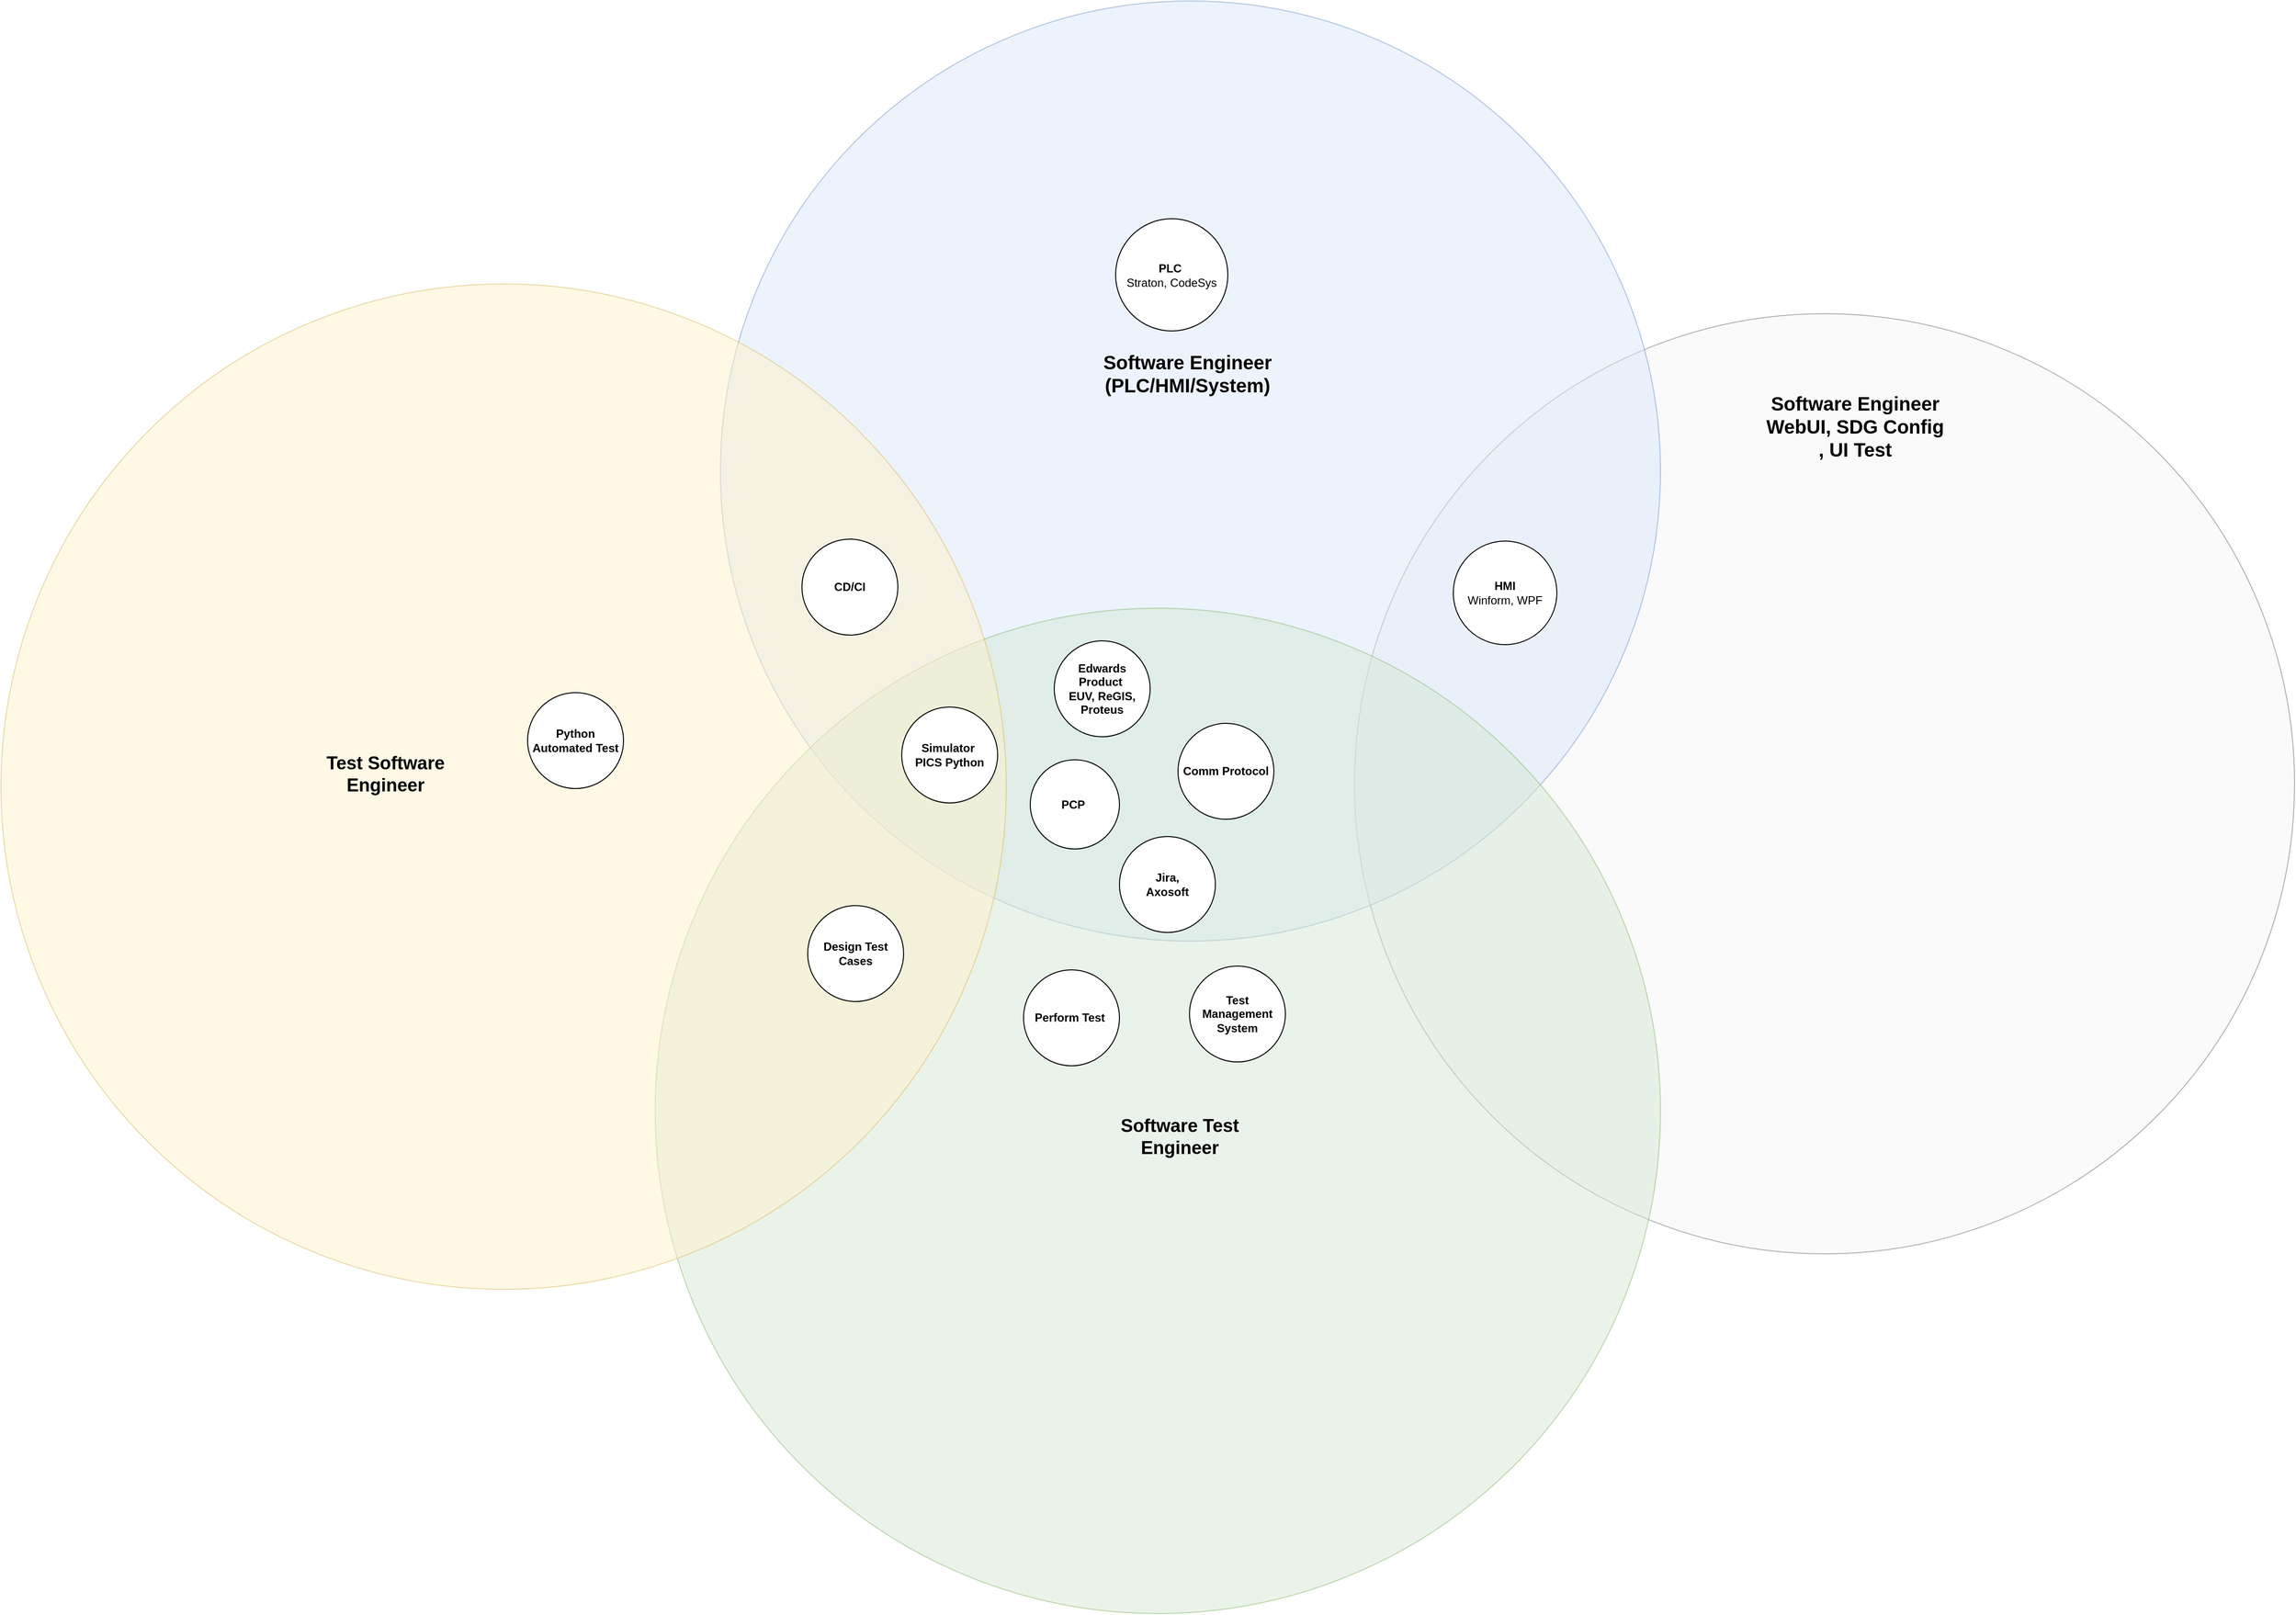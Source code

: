 <mxfile version="21.6.1" type="github" pages="5">
  <diagram id="JAsVEXvXeCyUw9YGszkb" name="페이지-5">
    <mxGraphModel dx="4257" dy="1963" grid="0" gridSize="10" guides="1" tooltips="1" connect="1" arrows="1" fold="1" page="0" pageScale="1" pageWidth="1169" pageHeight="827" math="0" shadow="0">
      <root>
        <mxCell id="0" />
        <mxCell id="1" parent="0" />
        <mxCell id="Y1OyC9jrGxGCxemS3HSf-1" value="" style="ellipse;whiteSpace=wrap;html=1;aspect=fixed;fontSize=15;opacity=50;fillColor=#f5f5f5;fontColor=#333333;strokeColor=#666666;" vertex="1" parent="1">
          <mxGeometry x="771" y="396" width="980" height="980" as="geometry" />
        </mxCell>
        <mxCell id="Y1OyC9jrGxGCxemS3HSf-2" value="" style="ellipse;whiteSpace=wrap;html=1;aspect=fixed;fontSize=15;opacity=50;fillColor=#dae8fc;strokeColor=#6c8ebf;" vertex="1" parent="1">
          <mxGeometry x="110" y="70" width="980" height="980" as="geometry" />
        </mxCell>
        <mxCell id="Y1OyC9jrGxGCxemS3HSf-3" value="Software Engineer&lt;br&gt;(PLC/HMI/System)" style="text;html=1;strokeColor=none;fillColor=none;align=center;verticalAlign=middle;whiteSpace=wrap;rounded=0;fontStyle=1;fontSize=20;" vertex="1" parent="1">
          <mxGeometry x="502" y="443" width="190" height="30" as="geometry" />
        </mxCell>
        <mxCell id="Y1OyC9jrGxGCxemS3HSf-4" value="&lt;b&gt;PLC&amp;nbsp;&lt;br&gt;&lt;/b&gt;Straton, CodeSys" style="ellipse;whiteSpace=wrap;html=1;aspect=fixed;" vertex="1" parent="1">
          <mxGeometry x="522" y="297" width="117" height="117" as="geometry" />
        </mxCell>
        <mxCell id="Y1OyC9jrGxGCxemS3HSf-5" value="&lt;b&gt;HMI&lt;/b&gt;&lt;br&gt;Winform, WPF" style="ellipse;whiteSpace=wrap;html=1;aspect=fixed;" vertex="1" parent="1">
          <mxGeometry x="874" y="633" width="108" height="108" as="geometry" />
        </mxCell>
        <mxCell id="Y1OyC9jrGxGCxemS3HSf-6" value="" style="ellipse;whiteSpace=wrap;html=1;aspect=fixed;fontSize=15;opacity=50;fillColor=#d5e8d4;strokeColor=#82b366;" vertex="1" parent="1">
          <mxGeometry x="42" y="703" width="1048" height="1048" as="geometry" />
        </mxCell>
        <mxCell id="Y1OyC9jrGxGCxemS3HSf-7" value="Software Test Engineer" style="text;html=1;strokeColor=none;fillColor=none;align=center;verticalAlign=middle;whiteSpace=wrap;rounded=0;fontStyle=1;fontSize=19;" vertex="1" parent="1">
          <mxGeometry x="494" y="1239" width="190" height="30" as="geometry" />
        </mxCell>
        <mxCell id="Y1OyC9jrGxGCxemS3HSf-8" value="" style="ellipse;whiteSpace=wrap;html=1;aspect=fixed;fontSize=15;opacity=50;fillColor=#fff2cc;strokeColor=#d6b656;" vertex="1" parent="1">
          <mxGeometry x="-640" y="365" width="1048" height="1048" as="geometry" />
        </mxCell>
        <mxCell id="Y1OyC9jrGxGCxemS3HSf-9" value="Software Engineer&lt;br&gt;WebUI, SDG Config , UI Test" style="text;html=1;strokeColor=none;fillColor=none;align=center;verticalAlign=middle;whiteSpace=wrap;rounded=0;fontStyle=1;fontSize=20;" vertex="1" parent="1">
          <mxGeometry x="1198" y="498" width="190" height="30" as="geometry" />
        </mxCell>
        <mxCell id="Y1OyC9jrGxGCxemS3HSf-10" value="&lt;b&gt;Simulator&amp;nbsp;&lt;br&gt;PICS Python&lt;br&gt;&lt;/b&gt;" style="ellipse;whiteSpace=wrap;html=1;aspect=fixed;" vertex="1" parent="1">
          <mxGeometry x="299" y="806" width="100" height="100" as="geometry" />
        </mxCell>
        <mxCell id="Y1OyC9jrGxGCxemS3HSf-11" value="Test Software Engineer" style="text;html=1;strokeColor=none;fillColor=none;align=center;verticalAlign=middle;whiteSpace=wrap;rounded=0;fontStyle=1;fontSize=19;" vertex="1" parent="1">
          <mxGeometry x="-334" y="861" width="190" height="30" as="geometry" />
        </mxCell>
        <mxCell id="Y1OyC9jrGxGCxemS3HSf-12" value="&lt;b&gt;Design Test Cases&lt;br&gt;&lt;/b&gt;" style="ellipse;whiteSpace=wrap;html=1;aspect=fixed;" vertex="1" parent="1">
          <mxGeometry x="201" y="1013" width="100" height="100" as="geometry" />
        </mxCell>
        <mxCell id="Y1OyC9jrGxGCxemS3HSf-13" value="&lt;b&gt;Edwards Product&amp;nbsp;&lt;br&gt;EUV, ReGIS, Proteus&lt;br&gt;&lt;/b&gt;" style="ellipse;whiteSpace=wrap;html=1;aspect=fixed;" vertex="1" parent="1">
          <mxGeometry x="458" y="737" width="100" height="100" as="geometry" />
        </mxCell>
        <mxCell id="Y1OyC9jrGxGCxemS3HSf-14" value="&lt;b&gt;PCP&amp;nbsp;&lt;br&gt;&lt;/b&gt;" style="ellipse;whiteSpace=wrap;html=1;aspect=fixed;" vertex="1" parent="1">
          <mxGeometry x="433" y="861" width="93" height="93" as="geometry" />
        </mxCell>
        <mxCell id="Y1OyC9jrGxGCxemS3HSf-15" value="&lt;b&gt;Comm Protocol&lt;br&gt;&lt;/b&gt;" style="ellipse;whiteSpace=wrap;html=1;aspect=fixed;" vertex="1" parent="1">
          <mxGeometry x="587" y="823" width="100" height="100" as="geometry" />
        </mxCell>
        <mxCell id="Y1OyC9jrGxGCxemS3HSf-16" value="&lt;b&gt;Python Automated Test&lt;br&gt;&lt;/b&gt;" style="ellipse;whiteSpace=wrap;html=1;aspect=fixed;" vertex="1" parent="1">
          <mxGeometry x="-91" y="791" width="100" height="100" as="geometry" />
        </mxCell>
        <mxCell id="Y1OyC9jrGxGCxemS3HSf-17" value="&lt;b&gt;Jira, &lt;br&gt;Axosoft&lt;br&gt;&lt;/b&gt;" style="ellipse;whiteSpace=wrap;html=1;aspect=fixed;" vertex="1" parent="1">
          <mxGeometry x="526" y="941" width="100" height="100" as="geometry" />
        </mxCell>
        <mxCell id="Y1OyC9jrGxGCxemS3HSf-18" value="&lt;b&gt;Perform Test&amp;nbsp;&lt;br&gt;&lt;/b&gt;" style="ellipse;whiteSpace=wrap;html=1;aspect=fixed;" vertex="1" parent="1">
          <mxGeometry x="426" y="1080" width="100" height="100" as="geometry" />
        </mxCell>
        <mxCell id="Y1OyC9jrGxGCxemS3HSf-19" value="&lt;b&gt;Test Management System&lt;br&gt;&lt;/b&gt;" style="ellipse;whiteSpace=wrap;html=1;aspect=fixed;" vertex="1" parent="1">
          <mxGeometry x="599" y="1076" width="100" height="100" as="geometry" />
        </mxCell>
        <mxCell id="Y1OyC9jrGxGCxemS3HSf-20" value="&lt;b&gt;CD/CI&lt;br&gt;&lt;/b&gt;" style="ellipse;whiteSpace=wrap;html=1;aspect=fixed;" vertex="1" parent="1">
          <mxGeometry x="195" y="631" width="100" height="100" as="geometry" />
        </mxCell>
      </root>
    </mxGraphModel>
  </diagram>
  <diagram name="PLC/HMI" id="mbD082O4aDs1qW4YhOnj">
    <mxGraphModel dx="1037" dy="589" grid="0" gridSize="10" guides="1" tooltips="1" connect="1" arrows="1" fold="1" page="1" pageScale="1" pageWidth="1169" pageHeight="827" background="none" math="0" shadow="0">
      <root>
        <mxCell id="0" />
        <mxCell id="1" parent="0" />
        <mxCell id="-gtcrthmAF69Ne23EJEY-32" style="edgeStyle=orthogonalEdgeStyle;rounded=1;orthogonalLoop=1;jettySize=auto;html=1;" parent="1" source="pczFZz5B9ws-jRuNOwId-1" target="pczFZz5B9ws-jRuNOwId-2" edge="1">
          <mxGeometry relative="1" as="geometry" />
        </mxCell>
        <mxCell id="vUMeZWNOgmTMra4HiWWC-11" style="edgeStyle=orthogonalEdgeStyle;rounded=1;orthogonalLoop=1;jettySize=auto;html=1;" parent="1" source="pczFZz5B9ws-jRuNOwId-1" target="pczFZz5B9ws-jRuNOwId-10" edge="1">
          <mxGeometry relative="1" as="geometry" />
        </mxCell>
        <mxCell id="pczFZz5B9ws-jRuNOwId-1" value="Basic PLC Engineering&lt;br style=&quot;font-size: 9px;&quot;&gt;(ST, Ladder, FB)&amp;nbsp;" style="rounded=1;whiteSpace=wrap;html=1;fillColor=#dae8fc;strokeColor=#6c8ebf;fontSize=9;" parent="1" vertex="1">
          <mxGeometry x="38" y="310" width="107" height="40" as="geometry" />
        </mxCell>
        <mxCell id="-gtcrthmAF69Ne23EJEY-34" style="edgeStyle=orthogonalEdgeStyle;rounded=1;orthogonalLoop=1;jettySize=auto;html=1;entryX=0;entryY=0.5;entryDx=0;entryDy=0;" parent="1" source="pczFZz5B9ws-jRuNOwId-2" target="-gtcrthmAF69Ne23EJEY-33" edge="1">
          <mxGeometry relative="1" as="geometry" />
        </mxCell>
        <mxCell id="6lcA9zGiFFs81MH7TtRm-24" style="edgeStyle=orthogonalEdgeStyle;rounded=1;orthogonalLoop=1;jettySize=auto;html=1;entryX=0;entryY=0.5;entryDx=0;entryDy=0;" parent="1" source="pczFZz5B9ws-jRuNOwId-2" target="6lcA9zGiFFs81MH7TtRm-23" edge="1">
          <mxGeometry relative="1" as="geometry">
            <Array as="points">
              <mxPoint x="320" y="377" />
            </Array>
          </mxGeometry>
        </mxCell>
        <mxCell id="pczFZz5B9ws-jRuNOwId-2" value="Modular PLC Engieeing&amp;nbsp;&lt;br style=&quot;font-size: 8px;&quot;&gt;(OOP, Inferfaces, Modular)" style="rounded=1;whiteSpace=wrap;html=1;fontSize=8;" parent="1" vertex="1">
          <mxGeometry x="265" y="296" width="110" height="54" as="geometry" />
        </mxCell>
        <mxCell id="-gtcrthmAF69Ne23EJEY-47" style="edgeStyle=orthogonalEdgeStyle;rounded=1;orthogonalLoop=1;jettySize=auto;html=1;entryX=0;entryY=0.5;entryDx=0;entryDy=0;" parent="1" source="pczFZz5B9ws-jRuNOwId-8" target="vUMeZWNOgmTMra4HiWWC-19" edge="1">
          <mxGeometry relative="1" as="geometry">
            <mxPoint x="301" y="732" as="targetPoint" />
          </mxGeometry>
        </mxCell>
        <mxCell id="pczFZz5B9ws-jRuNOwId-8" value="Basic CodeSys Visualization" style="rounded=1;whiteSpace=wrap;html=1;fontSize=10;" parent="1" vertex="1">
          <mxGeometry x="74" y="716.5" width="105" height="31" as="geometry" />
        </mxCell>
        <mxCell id="6lcA9zGiFFs81MH7TtRm-2" style="edgeStyle=orthogonalEdgeStyle;rounded=1;orthogonalLoop=1;jettySize=auto;html=1;exitX=1;exitY=0.25;exitDx=0;exitDy=0;" parent="1" source="pczFZz5B9ws-jRuNOwId-10" target="6lcA9zGiFFs81MH7TtRm-1" edge="1">
          <mxGeometry relative="1" as="geometry" />
        </mxCell>
        <mxCell id="6lcA9zGiFFs81MH7TtRm-11" style="edgeStyle=orthogonalEdgeStyle;rounded=1;orthogonalLoop=1;jettySize=auto;html=1;entryX=0;entryY=0.5;entryDx=0;entryDy=0;exitX=1;exitY=0.75;exitDx=0;exitDy=0;" parent="1" source="pczFZz5B9ws-jRuNOwId-10" target="6lcA9zGiFFs81MH7TtRm-10" edge="1">
          <mxGeometry relative="1" as="geometry">
            <Array as="points">
              <mxPoint x="214.38" y="554" />
              <mxPoint x="214.38" y="580" />
            </Array>
          </mxGeometry>
        </mxCell>
        <mxCell id="pczFZz5B9ws-jRuNOwId-10" value="Basic Comm. Protocol&amp;nbsp;&lt;br style=&quot;font-size: 10px;&quot;&gt;(Modbus RTU /TCP)" style="rounded=1;whiteSpace=wrap;html=1;fontSize=10;" parent="1" vertex="1">
          <mxGeometry x="82.63" y="522" width="116.75" height="42" as="geometry" />
        </mxCell>
        <mxCell id="pczFZz5B9ws-jRuNOwId-19" value="PLC/HMI Software Engineer" style="text;html=1;strokeColor=none;fillColor=none;align=left;verticalAlign=middle;whiteSpace=wrap;rounded=1;fontStyle=1;fontSize=20;" parent="1" vertex="1">
          <mxGeometry x="26" y="18" width="375" height="30" as="geometry" />
        </mxCell>
        <mxCell id="-gtcrthmAF69Ne23EJEY-33" value="Advanced PLC Engieeing&amp;nbsp;&lt;br style=&quot;font-size: 8px;&quot;&gt;(Design Patten, Archtecture design)" style="rounded=1;whiteSpace=wrap;html=1;fontSize=8;" parent="1" vertex="1">
          <mxGeometry x="495" y="310" width="110" height="40" as="geometry" />
        </mxCell>
        <mxCell id="-gtcrthmAF69Ne23EJEY-37" value="" style="shape=flexArrow;endArrow=classic;html=1;rounded=1;fillColor=#fff2cc;strokeColor=#d6b656;" parent="1" edge="1">
          <mxGeometry width="50" height="50" relative="1" as="geometry">
            <mxPoint x="85.5" y="114.5" as="sourcePoint" />
            <mxPoint x="392.5" y="114.79" as="targetPoint" />
          </mxGeometry>
        </mxCell>
        <mxCell id="-gtcrthmAF69Ne23EJEY-38" value="Engineer" style="shape=umlActor;verticalLabelPosition=bottom;verticalAlign=top;html=1;outlineConnect=0;rounded=1;" parent="1" vertex="1">
          <mxGeometry x="44" y="85" width="30" height="60" as="geometry" />
        </mxCell>
        <mxCell id="-gtcrthmAF69Ne23EJEY-39" value="" style="shape=flexArrow;endArrow=classic;html=1;rounded=1;fillColor=#dae8fc;strokeColor=#6c8ebf;" parent="1" edge="1">
          <mxGeometry width="50" height="50" relative="1" as="geometry">
            <mxPoint x="425.5" y="114.71" as="sourcePoint" />
            <mxPoint x="665.5" y="114.71" as="targetPoint" />
          </mxGeometry>
        </mxCell>
        <mxCell id="-gtcrthmAF69Ne23EJEY-40" value="Senior" style="shape=umlActor;verticalLabelPosition=bottom;verticalAlign=top;html=1;outlineConnect=0;rounded=1;fillColor=#fff2cc;strokeColor=#d6b656;" parent="1" vertex="1">
          <mxGeometry x="392.5" y="85" width="30" height="60" as="geometry" />
        </mxCell>
        <mxCell id="-gtcrthmAF69Ne23EJEY-41" value="" style="shape=flexArrow;endArrow=classic;html=1;rounded=1;fillColor=#d5e8d4;strokeColor=#82b366;" parent="1" edge="1">
          <mxGeometry width="50" height="50" relative="1" as="geometry">
            <mxPoint x="734" y="105" as="sourcePoint" />
            <mxPoint x="994" y="85" as="targetPoint" />
            <Array as="points">
              <mxPoint x="814" y="85" />
            </Array>
          </mxGeometry>
        </mxCell>
        <mxCell id="-gtcrthmAF69Ne23EJEY-42" value="Technologist" style="shape=umlActor;verticalLabelPosition=bottom;verticalAlign=top;html=1;outlineConnect=0;rounded=1;fillColor=#d5e8d4;strokeColor=#82b366;" parent="1" vertex="1">
          <mxGeometry x="1010" y="48" width="30" height="60" as="geometry" />
        </mxCell>
        <mxCell id="-gtcrthmAF69Ne23EJEY-43" value="Lead" style="shape=umlActor;verticalLabelPosition=bottom;verticalAlign=top;html=1;outlineConnect=0;rounded=1;fillColor=#dae8fc;strokeColor=#6c8ebf;" parent="1" vertex="1">
          <mxGeometry x="694" y="85" width="30" height="60" as="geometry" />
        </mxCell>
        <mxCell id="-gtcrthmAF69Ne23EJEY-44" value="Project/Technical Manager" style="shape=umlActor;verticalLabelPosition=bottom;verticalAlign=top;html=1;outlineConnect=0;rounded=1;fillColor=#d5e8d4;strokeColor=#82b366;" parent="1" vertex="1">
          <mxGeometry x="1004" y="155" width="30" height="60" as="geometry" />
        </mxCell>
        <mxCell id="-gtcrthmAF69Ne23EJEY-46" value="" style="shape=flexArrow;endArrow=classic;html=1;rounded=1;fillColor=#d5e8d4;strokeColor=#82b366;" parent="1" edge="1">
          <mxGeometry width="50" height="50" relative="1" as="geometry">
            <mxPoint x="737" y="145" as="sourcePoint" />
            <mxPoint x="994" y="175" as="targetPoint" />
            <Array as="points">
              <mxPoint x="824" y="175" />
            </Array>
          </mxGeometry>
        </mxCell>
        <mxCell id="-gtcrthmAF69Ne23EJEY-54" style="edgeStyle=orthogonalEdgeStyle;rounded=1;orthogonalLoop=1;jettySize=auto;html=1;entryX=0;entryY=0.5;entryDx=0;entryDy=0;" parent="1" source="-gtcrthmAF69Ne23EJEY-50" target="-gtcrthmAF69Ne23EJEY-53" edge="1">
          <mxGeometry relative="1" as="geometry" />
        </mxCell>
        <mxCell id="-gtcrthmAF69Ne23EJEY-50" value="Basic Test Software&amp;nbsp;&lt;br&gt;(PICS , Python)" style="rounded=1;whiteSpace=wrap;html=1;fontSize=9;" parent="1" vertex="1">
          <mxGeometry x="150.5" y="1073" width="98.5" height="39" as="geometry" />
        </mxCell>
        <mxCell id="-gtcrthmAF69Ne23EJEY-58" style="edgeStyle=orthogonalEdgeStyle;rounded=1;orthogonalLoop=1;jettySize=auto;html=1;entryX=0;entryY=0.5;entryDx=0;entryDy=0;" parent="1" source="-gtcrthmAF69Ne23EJEY-52" target="-gtcrthmAF69Ne23EJEY-57" edge="1">
          <mxGeometry relative="1" as="geometry" />
        </mxCell>
        <mxCell id="-gtcrthmAF69Ne23EJEY-52" value="Basic skill of &lt;br&gt;svn , git" style="rounded=1;whiteSpace=wrap;html=1;fontSize=10;" parent="1" vertex="1">
          <mxGeometry x="33.5" y="1266" width="92" height="31" as="geometry" />
        </mxCell>
        <mxCell id="6lcA9zGiFFs81MH7TtRm-20" style="edgeStyle=orthogonalEdgeStyle;rounded=1;orthogonalLoop=1;jettySize=auto;html=1;" parent="1" source="-gtcrthmAF69Ne23EJEY-53" target="6lcA9zGiFFs81MH7TtRm-19" edge="1">
          <mxGeometry relative="1" as="geometry" />
        </mxCell>
        <mxCell id="-gtcrthmAF69Ne23EJEY-53" value="Intermidiate &lt;br&gt;Test Software&amp;nbsp;" style="rounded=1;whiteSpace=wrap;html=1;fontSize=9;" parent="1" vertex="1">
          <mxGeometry x="406.5" y="1074" width="81" height="37" as="geometry" />
        </mxCell>
        <mxCell id="-gtcrthmAF69Ne23EJEY-67" style="edgeStyle=orthogonalEdgeStyle;rounded=1;orthogonalLoop=1;jettySize=auto;html=1;entryX=0;entryY=0.5;entryDx=0;entryDy=0;" parent="1" source="-gtcrthmAF69Ne23EJEY-56" target="-gtcrthmAF69Ne23EJEY-65" edge="1">
          <mxGeometry relative="1" as="geometry" />
        </mxCell>
        <mxCell id="-gtcrthmAF69Ne23EJEY-68" style="edgeStyle=orthogonalEdgeStyle;rounded=1;orthogonalLoop=1;jettySize=auto;html=1;entryX=0;entryY=0.5;entryDx=0;entryDy=0;" parent="1" source="-gtcrthmAF69Ne23EJEY-56" target="-gtcrthmAF69Ne23EJEY-64" edge="1">
          <mxGeometry relative="1" as="geometry" />
        </mxCell>
        <mxCell id="-gtcrthmAF69Ne23EJEY-56" value="Automation Test" style="rounded=1;whiteSpace=wrap;html=1;fontSize=10;" parent="1" vertex="1">
          <mxGeometry x="274" y="1163" width="89" height="31" as="geometry" />
        </mxCell>
        <mxCell id="-gtcrthmAF69Ne23EJEY-61" style="edgeStyle=orthogonalEdgeStyle;rounded=1;orthogonalLoop=1;jettySize=auto;html=1;" parent="1" source="-gtcrthmAF69Ne23EJEY-57" target="-gtcrthmAF69Ne23EJEY-60" edge="1">
          <mxGeometry relative="1" as="geometry" />
        </mxCell>
        <mxCell id="-gtcrthmAF69Ne23EJEY-57" value="Advance Skill of svn, git" style="rounded=1;whiteSpace=wrap;html=1;fontSize=10;" parent="1" vertex="1">
          <mxGeometry x="384.5" y="1266" width="92" height="31" as="geometry" />
        </mxCell>
        <mxCell id="-gtcrthmAF69Ne23EJEY-60" value="Adv Skill of DevOps (CD/CI)&amp;nbsp;" style="rounded=1;whiteSpace=wrap;html=1;fontSize=10;" parent="1" vertex="1">
          <mxGeometry x="569" y="1256.5" width="92" height="50" as="geometry" />
        </mxCell>
        <mxCell id="-gtcrthmAF69Ne23EJEY-70" style="edgeStyle=orthogonalEdgeStyle;rounded=1;orthogonalLoop=1;jettySize=auto;html=1;" parent="1" source="-gtcrthmAF69Ne23EJEY-64" edge="1">
          <mxGeometry relative="1" as="geometry">
            <mxPoint x="637" y="1255" as="targetPoint" />
          </mxGeometry>
        </mxCell>
        <mxCell id="-gtcrthmAF69Ne23EJEY-64" value="CodeSys Test Script" style="rounded=1;whiteSpace=wrap;html=1;fontSize=10;" parent="1" vertex="1">
          <mxGeometry x="406" y="1132" width="89" height="31" as="geometry" />
        </mxCell>
        <mxCell id="-gtcrthmAF69Ne23EJEY-69" style="edgeStyle=orthogonalEdgeStyle;rounded=1;orthogonalLoop=1;jettySize=auto;html=1;" parent="1" source="-gtcrthmAF69Ne23EJEY-65" target="-gtcrthmAF69Ne23EJEY-60" edge="1">
          <mxGeometry relative="1" as="geometry">
            <Array as="points">
              <mxPoint x="585" y="1215" />
            </Array>
          </mxGeometry>
        </mxCell>
        <mxCell id="-gtcrthmAF69Ne23EJEY-65" value="Python Test Script" style="rounded=1;whiteSpace=wrap;html=1;fontSize=10;" parent="1" vertex="1">
          <mxGeometry x="402.75" y="1199" width="89" height="31" as="geometry" />
        </mxCell>
        <mxCell id="6lcA9zGiFFs81MH7TtRm-14" style="edgeStyle=orthogonalEdgeStyle;rounded=1;orthogonalLoop=1;jettySize=auto;html=1;entryX=0;entryY=0.25;entryDx=0;entryDy=0;" parent="1" source="6lcA9zGiFFs81MH7TtRm-1" target="6lcA9zGiFFs81MH7TtRm-12" edge="1">
          <mxGeometry relative="1" as="geometry" />
        </mxCell>
        <mxCell id="6lcA9zGiFFs81MH7TtRm-1" value="Basic Comm. Protocol&amp;nbsp;&lt;br style=&quot;font-size: 10px;&quot;&gt;(OPC UA, Gem/Sec, MQTT)" style="rounded=1;whiteSpace=wrap;html=1;fontSize=10;" parent="1" vertex="1">
          <mxGeometry x="308.38" y="480" width="117" height="42" as="geometry" />
        </mxCell>
        <mxCell id="6lcA9zGiFFs81MH7TtRm-5" style="edgeStyle=orthogonalEdgeStyle;rounded=1;orthogonalLoop=1;jettySize=auto;html=1;entryX=0;entryY=0.5;entryDx=0;entryDy=0;" parent="1" source="6lcA9zGiFFs81MH7TtRm-3" target="6lcA9zGiFFs81MH7TtRm-4" edge="1">
          <mxGeometry relative="1" as="geometry" />
        </mxCell>
        <mxCell id="6lcA9zGiFFs81MH7TtRm-3" value="Project Management Tool (User)" style="rounded=1;whiteSpace=wrap;html=1;fontSize=10;" parent="1" vertex="1">
          <mxGeometry x="33.5" y="1416" width="117" height="42" as="geometry" />
        </mxCell>
        <mxCell id="6lcA9zGiFFs81MH7TtRm-7" style="edgeStyle=orthogonalEdgeStyle;rounded=1;orthogonalLoop=1;jettySize=auto;html=1;" parent="1" source="6lcA9zGiFFs81MH7TtRm-4" target="6lcA9zGiFFs81MH7TtRm-6" edge="1">
          <mxGeometry relative="1" as="geometry" />
        </mxCell>
        <mxCell id="6lcA9zGiFFs81MH7TtRm-4" value="Basic Project Management Skill" style="rounded=1;whiteSpace=wrap;html=1;fontSize=10;" parent="1" vertex="1">
          <mxGeometry x="470.75" y="1416" width="117" height="42" as="geometry" />
        </mxCell>
        <mxCell id="6lcA9zGiFFs81MH7TtRm-6" value="Adv Project Management Skill" style="rounded=1;whiteSpace=wrap;html=1;fontSize=10;" parent="1" vertex="1">
          <mxGeometry x="776.75" y="1416" width="117" height="42" as="geometry" />
        </mxCell>
        <mxCell id="6lcA9zGiFFs81MH7TtRm-13" style="edgeStyle=orthogonalEdgeStyle;rounded=1;orthogonalLoop=1;jettySize=auto;html=1;entryX=0;entryY=0.75;entryDx=0;entryDy=0;" parent="1" source="6lcA9zGiFFs81MH7TtRm-10" target="6lcA9zGiFFs81MH7TtRm-12" edge="1">
          <mxGeometry relative="1" as="geometry" />
        </mxCell>
        <mxCell id="6lcA9zGiFFs81MH7TtRm-10" value="Industrial Comm. Protocol&amp;nbsp;&lt;br style=&quot;font-size: 10px;&quot;&gt;(EthnerCAT, Fieldbus)" style="rounded=1;whiteSpace=wrap;html=1;fontSize=10;" parent="1" vertex="1">
          <mxGeometry x="253.38" y="556" width="117" height="48" as="geometry" />
        </mxCell>
        <mxCell id="6lcA9zGiFFs81MH7TtRm-12" value="Web Protocol API&lt;br&gt;(Rest API, Markup)" style="rounded=1;whiteSpace=wrap;html=1;fontSize=10;" parent="1" vertex="1">
          <mxGeometry x="512.38" y="514" width="117" height="42" as="geometry" />
        </mxCell>
        <mxCell id="6lcA9zGiFFs81MH7TtRm-19" value="Advacned Test Script(cli,shell,etc)" style="rounded=1;whiteSpace=wrap;html=1;fontSize=9;" parent="1" vertex="1">
          <mxGeometry x="638.5" y="1074" width="81" height="37" as="geometry" />
        </mxCell>
        <mxCell id="6lcA9zGiFFs81MH7TtRm-23" value="Unit Test&lt;br&gt;/ Regression Test" style="rounded=1;whiteSpace=wrap;html=1;fontSize=8;" parent="1" vertex="1">
          <mxGeometry x="385" y="357" width="78" height="40" as="geometry" />
        </mxCell>
        <mxCell id="6lcA9zGiFFs81MH7TtRm-30" style="edgeStyle=orthogonalEdgeStyle;rounded=1;orthogonalLoop=1;jettySize=auto;html=1;" parent="1" source="6lcA9zGiFFs81MH7TtRm-27" target="6lcA9zGiFFs81MH7TtRm-29" edge="1">
          <mxGeometry relative="1" as="geometry" />
        </mxCell>
        <mxCell id="6lcA9zGiFFs81MH7TtRm-27" value="UML/SysML Modeling" style="rounded=1;whiteSpace=wrap;html=1;fontSize=8;" parent="1" vertex="1">
          <mxGeometry x="385" y="419" width="78" height="40" as="geometry" />
        </mxCell>
        <mxCell id="6lcA9zGiFFs81MH7TtRm-28" style="edgeStyle=orthogonalEdgeStyle;rounded=1;orthogonalLoop=1;jettySize=auto;html=1;entryX=0;entryY=0.5;entryDx=0;entryDy=0;exitX=0.5;exitY=1;exitDx=0;exitDy=0;" parent="1" source="pczFZz5B9ws-jRuNOwId-2" target="6lcA9zGiFFs81MH7TtRm-27" edge="1">
          <mxGeometry relative="1" as="geometry">
            <mxPoint x="284" y="416" as="sourcePoint" />
            <mxPoint x="356" y="443" as="targetPoint" />
            <Array as="points">
              <mxPoint x="320" y="439" />
            </Array>
          </mxGeometry>
        </mxCell>
        <mxCell id="6lcA9zGiFFs81MH7TtRm-29" value="MBSE" style="rounded=1;whiteSpace=wrap;html=1;fontSize=8;" parent="1" vertex="1">
          <mxGeometry x="541" y="419" width="78" height="40" as="geometry" />
        </mxCell>
        <mxCell id="vUMeZWNOgmTMra4HiWWC-1" value="" style="endArrow=none;dashed=1;html=1;rounded=1;" parent="1" edge="1">
          <mxGeometry width="50" height="50" relative="1" as="geometry">
            <mxPoint x="20" y="240" as="sourcePoint" />
            <mxPoint x="1130" y="240" as="targetPoint" />
          </mxGeometry>
        </mxCell>
        <mxCell id="vUMeZWNOgmTMra4HiWWC-2" value="" style="endArrow=none;dashed=1;html=1;rounded=1;" parent="1" edge="1">
          <mxGeometry width="50" height="50" relative="1" as="geometry">
            <mxPoint x="10" y="636" as="sourcePoint" />
            <mxPoint x="1120" y="636" as="targetPoint" />
          </mxGeometry>
        </mxCell>
        <mxCell id="vUMeZWNOgmTMra4HiWWC-3" value="" style="endArrow=none;dashed=1;html=1;rounded=1;" parent="1" edge="1">
          <mxGeometry width="50" height="50" relative="1" as="geometry">
            <mxPoint x="11" y="1356" as="sourcePoint" />
            <mxPoint x="1121" y="1356" as="targetPoint" />
          </mxGeometry>
        </mxCell>
        <mxCell id="vUMeZWNOgmTMra4HiWWC-4" value="PLC Engneering" style="text;html=1;strokeColor=none;fillColor=none;align=center;verticalAlign=middle;whiteSpace=wrap;rounded=1;" parent="1" vertex="1">
          <mxGeometry x="510" y="240" width="150" height="30" as="geometry" />
        </mxCell>
        <mxCell id="vUMeZWNOgmTMra4HiWWC-5" value="HMI Engineering" style="text;html=1;strokeColor=none;fillColor=none;align=center;verticalAlign=middle;whiteSpace=wrap;rounded=1;" parent="1" vertex="1">
          <mxGeometry x="463" y="640" width="150" height="30" as="geometry" />
        </mxCell>
        <mxCell id="vUMeZWNOgmTMra4HiWWC-7" value="" style="endArrow=none;dashed=1;html=1;rounded=1;" parent="1" edge="1">
          <mxGeometry width="50" height="50" relative="1" as="geometry">
            <mxPoint x="11" y="1023" as="sourcePoint" />
            <mxPoint x="1121" y="1023" as="targetPoint" />
          </mxGeometry>
        </mxCell>
        <mxCell id="vUMeZWNOgmTMra4HiWWC-8" value="Test / DevOps Engineering" style="text;html=1;strokeColor=none;fillColor=none;align=center;verticalAlign=middle;whiteSpace=wrap;rounded=1;" parent="1" vertex="1">
          <mxGeometry x="464" y="1023" width="150" height="30" as="geometry" />
        </mxCell>
        <mxCell id="vUMeZWNOgmTMra4HiWWC-9" value="Project Management Engineering" style="text;html=1;strokeColor=none;fillColor=none;align=center;verticalAlign=middle;whiteSpace=wrap;rounded=1;" parent="1" vertex="1">
          <mxGeometry x="464" y="1363" width="207" height="30" as="geometry" />
        </mxCell>
        <mxCell id="vUMeZWNOgmTMra4HiWWC-12" style="edgeStyle=orthogonalEdgeStyle;rounded=1;orthogonalLoop=1;jettySize=auto;html=1;entryX=0;entryY=0.5;entryDx=0;entryDy=0;" parent="1" source="vUMeZWNOgmTMra4HiWWC-14" target="vUMeZWNOgmTMra4HiWWC-15" edge="1">
          <mxGeometry relative="1" as="geometry" />
        </mxCell>
        <mxCell id="vUMeZWNOgmTMra4HiWWC-13" style="edgeStyle=orthogonalEdgeStyle;rounded=1;orthogonalLoop=1;jettySize=auto;html=1;entryX=0.5;entryY=1;entryDx=0;entryDy=0;" parent="1" source="vUMeZWNOgmTMra4HiWWC-14" target="vUMeZWNOgmTMra4HiWWC-16" edge="1">
          <mxGeometry relative="1" as="geometry">
            <mxPoint x="295" y="839" as="targetPoint" />
          </mxGeometry>
        </mxCell>
        <mxCell id="vUMeZWNOgmTMra4HiWWC-14" value="Basic Windows Application&lt;br style=&quot;font-size: 9px;&quot;&gt;(.Net, WPF)" style="rounded=1;whiteSpace=wrap;html=1;fontSize=9;" parent="1" vertex="1">
          <mxGeometry x="244" y="855" width="110" height="40" as="geometry" />
        </mxCell>
        <mxCell id="vUMeZWNOgmTMra4HiWWC-15" value="Advanced Windows Application&lt;br style=&quot;font-size: 9px;&quot;&gt;(Service, MVVM, RestAPI)" style="rounded=1;whiteSpace=wrap;html=1;fontSize=9;" parent="1" vertex="1">
          <mxGeometry x="474" y="855" width="120" height="40" as="geometry" />
        </mxCell>
        <mxCell id="vUMeZWNOgmTMra4HiWWC-16" value="Basic DB&amp;nbsp;&lt;br&gt;SQL Lite" style="rounded=1;whiteSpace=wrap;html=1;fontSize=9;" parent="1" vertex="1">
          <mxGeometry x="264" y="793" width="70" height="40" as="geometry" />
        </mxCell>
        <mxCell id="vUMeZWNOgmTMra4HiWWC-17" style="edgeStyle=orthogonalEdgeStyle;rounded=1;orthogonalLoop=1;jettySize=auto;html=1;exitX=0.5;exitY=1;exitDx=0;exitDy=0;" parent="1" edge="1">
          <mxGeometry relative="1" as="geometry">
            <mxPoint x="481" y="813" as="sourcePoint" />
            <mxPoint x="481" y="813" as="targetPoint" />
          </mxGeometry>
        </mxCell>
        <mxCell id="vUMeZWNOgmTMra4HiWWC-19" value="Advanced Codesys Visualization" style="rounded=1;whiteSpace=wrap;html=1;fontSize=10;" parent="1" vertex="1">
          <mxGeometry x="326" y="716.5" width="105" height="31" as="geometry" />
        </mxCell>
      </root>
    </mxGraphModel>
  </diagram>
  <diagram id="KkkIr4eMumC8R5RvZW6O" name="SDG/UI">
    <mxGraphModel dx="1418" dy="851" grid="0" gridSize="10" guides="1" tooltips="1" connect="1" arrows="1" fold="1" page="1" pageScale="1" pageWidth="1169" pageHeight="827" math="0" shadow="0">
      <root>
        <mxCell id="0" />
        <mxCell id="1" parent="0" />
        <mxCell id="PoNch4vqBka4hzhyBWoA-1" value="Owen should be capable with ..." style="shape=umlActor;verticalLabelPosition=bottom;verticalAlign=top;html=1;outlineConnect=0;strokeColor=#d6b656;fillColor=#fff2cc;fontStyle=1" parent="1" vertex="1">
          <mxGeometry x="1779" y="201" width="30" height="60" as="geometry" />
        </mxCell>
        <mxCell id="PoNch4vqBka4hzhyBWoA-2" value="&lt;p style=&quot;margin-top: 0pt; margin-bottom: 0pt; margin-left: 0in; direction: ltr; unicode-bidi: embed; word-break: keep-all;&quot;&gt;Design Modbus Feed Engine &lt;span style=&quot;font-size: 10.5pt; font-family: Calibri; color: black;&quot;&gt;Mapfile&lt;/span&gt;&lt;span style=&quot;font-size:10.5pt;font-family:Calibri;mso-ascii-font-family:Calibri;&lt;br/&gt;mso-fareast-font-family:나눔바른고딕;mso-bidi-font-family:Calibri;color:black;&lt;br/&gt;mso-color-index:13;mso-font-kerning:12.0pt;language:en-US;font-weight:bold;&lt;br/&gt;mso-style-textfill-type:solid;mso-style-textfill-fill-themecolor:dark1;&lt;br/&gt;mso-style-textfill-fill-color:black;mso-style-textfill-fill-alpha:100.0%&quot;&gt; &lt;/span&gt;&lt;/p&gt;" style="rounded=1;whiteSpace=wrap;html=1;fillColor=#fff2cc;strokeColor=#d6b656;" parent="1" vertex="1">
          <mxGeometry x="1536.5" y="348" width="120" height="60" as="geometry" />
        </mxCell>
        <mxCell id="PoNch4vqBka4hzhyBWoA-3" value="&lt;p style=&quot;margin-top: 0pt; margin-bottom: 0pt; margin-left: 0in; direction: ltr; unicode-bidi: embed; word-break: keep-all;&quot;&gt;&amp;gt; 90%&lt;/p&gt;" style="rounded=1;whiteSpace=wrap;html=1;fillColor=#d5e8d4;strokeColor=#82b366;" parent="1" vertex="1">
          <mxGeometry x="1891" y="226" width="120" height="16" as="geometry" />
        </mxCell>
        <mxCell id="PoNch4vqBka4hzhyBWoA-4" value="&lt;p style=&quot;margin-top: 0pt; margin-bottom: 0pt; margin-left: 0in; direction: ltr; unicode-bidi: embed; word-break: keep-all;&quot;&gt;Manual End-to-End Test&lt;/p&gt;" style="rounded=1;whiteSpace=wrap;html=1;fillColor=#fad9d5;strokeColor=#ae4132;" parent="1" vertex="1">
          <mxGeometry x="1698" y="565" width="120" height="60" as="geometry" />
        </mxCell>
        <mxCell id="PoNch4vqBka4hzhyBWoA-5" value="&lt;p style=&quot;margin-top: 0pt; margin-bottom: 0pt; margin-left: 0in; direction: ltr; unicode-bidi: embed; word-break: keep-all;&quot;&gt;Manual Test&lt;/p&gt;&lt;p style=&quot;margin-top: 0pt; margin-bottom: 0pt; margin-left: 0in; direction: ltr; unicode-bidi: embed; word-break: keep-all;&quot;&gt;(Depending on test cases)&lt;/p&gt;" style="rounded=1;whiteSpace=wrap;html=1;fillColor=#fff2cc;strokeColor=#d6b656;" parent="1" vertex="1">
          <mxGeometry x="1698" y="495" width="120" height="60" as="geometry" />
        </mxCell>
        <mxCell id="PoNch4vqBka4hzhyBWoA-6" value="&lt;p style=&quot;margin-top: 0pt; margin-bottom: 0pt; margin-left: 0in; direction: ltr; unicode-bidi: embed; word-break: keep-all;&quot;&gt;Report Defects and debugs&lt;/p&gt;" style="rounded=1;whiteSpace=wrap;html=1;fillColor=#fad9d5;strokeColor=#ae4132;" parent="1" vertex="1">
          <mxGeometry x="1698" y="633" width="120" height="60" as="geometry" />
        </mxCell>
        <mxCell id="PoNch4vqBka4hzhyBWoA-7" value="&lt;p style=&quot;margin-top: 0pt; margin-bottom: 0pt; margin-left: 0in; direction: ltr; unicode-bidi: embed; word-break: keep-all;&quot;&gt;CI Setup folder strucuture&lt;/p&gt;&lt;p style=&quot;margin-top: 0pt; margin-bottom: 0pt; margin-left: 0in; direction: ltr; unicode-bidi: embed; word-break: keep-all;&quot;&gt;- repository&lt;/p&gt;" style="rounded=1;whiteSpace=wrap;html=1;fillColor=#fad9d5;strokeColor=#ae4132;" parent="1" vertex="1">
          <mxGeometry x="1898" y="347" width="120" height="60" as="geometry" />
        </mxCell>
        <mxCell id="PoNch4vqBka4hzhyBWoA-8" value="&lt;p style=&quot;margin-top: 0pt; margin-bottom: 0pt; margin-left: 0in; direction: ltr; unicode-bidi: embed; word-break: keep-all;&quot;&gt;Automated Test&amp;nbsp;&lt;/p&gt;&lt;p style=&quot;margin-top: 0pt; margin-bottom: 0pt; margin-left: 0in; direction: ltr; unicode-bidi: embed; word-break: keep-all;&quot;&gt;(local test mahcine)&lt;/p&gt;" style="rounded=1;whiteSpace=wrap;html=1;fillColor=#fad9d5;strokeColor=#ae4132;" parent="1" vertex="1">
          <mxGeometry x="1698" y="702" width="120" height="60" as="geometry" />
        </mxCell>
        <mxCell id="PoNch4vqBka4hzhyBWoA-9" value="Planning" style="text;html=1;strokeColor=none;fillColor=none;align=center;verticalAlign=middle;whiteSpace=wrap;rounded=0;fontColor=#393C56;" parent="1" vertex="1">
          <mxGeometry x="1404" y="310" width="60" height="30" as="geometry" />
        </mxCell>
        <mxCell id="PoNch4vqBka4hzhyBWoA-10" value="Implement" style="text;html=1;strokeColor=none;fillColor=none;align=center;verticalAlign=middle;whiteSpace=wrap;rounded=0;fontColor=#393C56;" parent="1" vertex="1">
          <mxGeometry x="1561.5" y="310" width="60" height="30" as="geometry" />
        </mxCell>
        <mxCell id="PoNch4vqBka4hzhyBWoA-11" value="Testing&lt;br&gt;(Verfication/Validation)&amp;nbsp;" style="text;html=1;strokeColor=none;fillColor=none;align=center;verticalAlign=middle;whiteSpace=wrap;rounded=0;fontColor=#393C56;" parent="1" vertex="1">
          <mxGeometry x="1684" y="310" width="178" height="30" as="geometry" />
        </mxCell>
        <mxCell id="PoNch4vqBka4hzhyBWoA-12" value="Deployment" style="text;html=1;strokeColor=none;fillColor=none;align=center;verticalAlign=middle;whiteSpace=wrap;rounded=0;fontColor=#393C56;" parent="1" vertex="1">
          <mxGeometry x="1878.5" y="310" width="159" height="30" as="geometry" />
        </mxCell>
        <mxCell id="PoNch4vqBka4hzhyBWoA-13" value="&lt;p style=&quot;margin-top: 0pt; margin-bottom: 0pt; margin-left: 0in; direction: ltr; unicode-bidi: embed; word-break: keep-all;&quot;&gt;Wirte test cases&amp;nbsp;&lt;/p&gt;" style="rounded=1;whiteSpace=wrap;html=1;fillColor=#f8cecc;strokeColor=#b85450;" parent="1" vertex="1">
          <mxGeometry x="1391" y="491" width="120" height="60" as="geometry" />
        </mxCell>
        <mxCell id="PoNch4vqBka4hzhyBWoA-14" value="&lt;p style=&quot;margin-top: 0pt; margin-bottom: 0pt; margin-left: 0in; direction: ltr; unicode-bidi: embed; word-break: keep-all;&quot;&gt;Wirte Requirments&lt;/p&gt;" style="rounded=1;whiteSpace=wrap;html=1;fillColor=#f8cecc;strokeColor=#b85450;" parent="1" vertex="1">
          <mxGeometry x="1391" y="348" width="120" height="60" as="geometry" />
        </mxCell>
        <mxCell id="PoNch4vqBka4hzhyBWoA-15" value="&lt;p style=&quot;margin-top: 0pt; margin-bottom: 0pt; margin-left: 0in; direction: ltr; unicode-bidi: embed; word-break: keep-all;&quot;&gt;Wirte automated test cases (javascript-TestCafe...)&lt;/p&gt;" style="rounded=1;whiteSpace=wrap;html=1;fillColor=#f8cecc;strokeColor=#b85450;" parent="1" vertex="1">
          <mxGeometry x="1536.5" y="697" width="120" height="60" as="geometry" />
        </mxCell>
        <mxCell id="PoNch4vqBka4hzhyBWoA-16" value="&lt;p style=&quot;margin-top: 0pt; margin-bottom: 0pt; margin-left: 0in; direction: ltr; unicode-bidi: embed; word-break: keep-all;&quot;&gt;Maintain software software version&lt;/p&gt;" style="rounded=1;whiteSpace=wrap;html=1;fillColor=#fad9d5;strokeColor=#ae4132;" parent="1" vertex="1">
          <mxGeometry x="2058" y="350" width="147" height="60" as="geometry" />
        </mxCell>
        <mxCell id="PoNch4vqBka4hzhyBWoA-17" value="Mainternance" style="text;html=1;strokeColor=none;fillColor=none;align=center;verticalAlign=middle;whiteSpace=wrap;rounded=0;fontColor=#393C56;" parent="1" vertex="1">
          <mxGeometry x="2068" y="307" width="136.5" height="30" as="geometry" />
        </mxCell>
        <mxCell id="PoNch4vqBka4hzhyBWoA-18" value="&lt;p style=&quot;margin-top: 0pt; margin-bottom: 0pt; margin-left: 0in; direction: ltr; unicode-bidi: embed; word-break: keep-all;&quot;&gt;Maintain configuration&lt;/p&gt;" style="rounded=1;whiteSpace=wrap;html=1;fillColor=#fad9d5;strokeColor=#ae4132;" parent="1" vertex="1">
          <mxGeometry x="2058" y="415" width="149" height="60" as="geometry" />
        </mxCell>
        <mxCell id="PoNch4vqBka4hzhyBWoA-19" value="&lt;p style=&quot;margin-top: 0pt; margin-bottom: 0pt; margin-left: 0in; direction: ltr; unicode-bidi: embed; word-break: keep-all;&quot;&gt;Maintain Test Cases&lt;/p&gt;" style="rounded=1;whiteSpace=wrap;html=1;fillColor=#fad9d5;strokeColor=#ae4132;" parent="1" vertex="1">
          <mxGeometry x="2058" y="481" width="148" height="60" as="geometry" />
        </mxCell>
        <mxCell id="PoNch4vqBka4hzhyBWoA-20" value="&lt;p style=&quot;margin-top: 0pt; margin-bottom: 0pt; margin-left: 0in; direction: ltr; unicode-bidi: embed; word-break: keep-all;&quot;&gt;CD Pipelines&lt;/p&gt;" style="rounded=1;whiteSpace=wrap;html=1;fillColor=#fad9d5;strokeColor=#ae4132;" parent="1" vertex="1">
          <mxGeometry x="1898" y="415" width="120" height="60" as="geometry" />
        </mxCell>
        <mxCell id="PoNch4vqBka4hzhyBWoA-21" value="&lt;p style=&quot;margin-top: 0pt; margin-bottom: 0pt; margin-left: 0in; direction: ltr; unicode-bidi: embed; word-break: keep-all;&quot;&gt;CD Pipelines&lt;/p&gt;&lt;p style=&quot;margin-top: 0pt; margin-bottom: 0pt; margin-left: 0in; direction: ltr; unicode-bidi: embed; word-break: keep-all;&quot;&gt;Automated test procedure&lt;/p&gt;&lt;p style=&quot;margin-top: 0pt; margin-bottom: 0pt; margin-left: 0in; direction: ltr; unicode-bidi: embed; word-break: keep-all;&quot;&gt;(VM env.)&lt;/p&gt;" style="rounded=1;whiteSpace=wrap;html=1;fillColor=#fad9d5;strokeColor=#ae4132;" parent="1" vertex="1">
          <mxGeometry x="1898" y="699" width="120" height="60" as="geometry" />
        </mxCell>
        <mxCell id="PoNch4vqBka4hzhyBWoA-22" value="&lt;p style=&quot;margin-top: 0pt; margin-bottom: 0pt; margin-left: 0in; direction: ltr; unicode-bidi: embed; word-break: keep-all;&quot;&gt;50%&lt;/p&gt;" style="rounded=1;whiteSpace=wrap;html=1;fillColor=#fff2cc;strokeColor=#d6b656;" parent="1" vertex="1">
          <mxGeometry x="1891" y="206" width="120" height="17" as="geometry" />
        </mxCell>
        <mxCell id="PoNch4vqBka4hzhyBWoA-23" value="&lt;p style=&quot;margin-top: 0pt; margin-bottom: 0pt; margin-left: 0in; direction: ltr; unicode-bidi: embed; word-break: keep-all;&quot;&gt;Layout Design for screen (handling layout.json)&lt;/p&gt;" style="rounded=1;whiteSpace=wrap;html=1;fillColor=#d5e8d4;strokeColor=#82b366;" parent="1" vertex="1">
          <mxGeometry x="1536.5" y="419" width="120" height="60" as="geometry" />
        </mxCell>
        <mxCell id="PoNch4vqBka4hzhyBWoA-24" value="&lt;p style=&quot;margin-top: 0pt; margin-bottom: 0pt; margin-left: 0in; direction: ltr; unicode-bidi: embed; word-break: keep-all;&quot;&gt;need to get training&amp;nbsp;&lt;/p&gt;" style="rounded=1;whiteSpace=wrap;html=1;fillColor=#f8cecc;strokeColor=#b85450;" parent="1" vertex="1">
          <mxGeometry x="1891" y="246" width="120" height="19" as="geometry" />
        </mxCell>
        <mxCell id="PoNch4vqBka4hzhyBWoA-25" value="" style="verticalLabelPosition=bottom;verticalAlign=top;html=1;shape=mxgraph.basic.star;strokeColor=#D0CEE2;fontColor=#1A1A1A;fillColor=#5D7F99;" parent="1" vertex="1">
          <mxGeometry x="1493" y="476" width="27" height="26" as="geometry" />
        </mxCell>
        <mxCell id="PoNch4vqBka4hzhyBWoA-26" value="" style="verticalLabelPosition=bottom;verticalAlign=top;html=1;shape=mxgraph.basic.star;strokeColor=#D0CEE2;fontColor=#1A1A1A;fillColor=#5D7F99;" parent="1" vertex="1">
          <mxGeometry x="1805" y="479" width="27" height="26" as="geometry" />
        </mxCell>
        <mxCell id="PoNch4vqBka4hzhyBWoA-27" value="" style="verticalLabelPosition=bottom;verticalAlign=top;html=1;shape=mxgraph.basic.star;strokeColor=#D0CEE2;fontColor=#1A1A1A;fillColor=#5D7F99;" parent="1" vertex="1">
          <mxGeometry x="1805" y="625" width="27" height="26" as="geometry" />
        </mxCell>
        <mxCell id="PoNch4vqBka4hzhyBWoA-28" value="" style="group" parent="1" vertex="1" connectable="0">
          <mxGeometry x="1623.5" y="678" width="60" height="30" as="geometry" />
        </mxCell>
        <mxCell id="PoNch4vqBka4hzhyBWoA-29" value="" style="verticalLabelPosition=bottom;verticalAlign=top;html=1;shape=mxgraph.basic.star;strokeColor=#b46504;fillColor=#fad7ac;" parent="PoNch4vqBka4hzhyBWoA-28" vertex="1">
          <mxGeometry x="17" y="2" width="27" height="26" as="geometry" />
        </mxCell>
        <mxCell id="PoNch4vqBka4hzhyBWoA-30" value="P2" style="text;html=1;strokeColor=none;fillColor=none;align=center;verticalAlign=middle;whiteSpace=wrap;rounded=0;fontColor=#1A1A1A;fontSize=5;" parent="PoNch4vqBka4hzhyBWoA-28" vertex="1">
          <mxGeometry width="60" height="30" as="geometry" />
        </mxCell>
        <mxCell id="PoNch4vqBka4hzhyBWoA-31" value="" style="group" parent="1" vertex="1" connectable="0">
          <mxGeometry x="1793" y="689" width="60" height="30" as="geometry" />
        </mxCell>
        <mxCell id="PoNch4vqBka4hzhyBWoA-32" value="" style="verticalLabelPosition=bottom;verticalAlign=top;html=1;shape=mxgraph.basic.star;strokeColor=#b46504;fillColor=#fad7ac;" parent="PoNch4vqBka4hzhyBWoA-31" vertex="1">
          <mxGeometry x="17" y="2" width="27" height="26" as="geometry" />
        </mxCell>
        <mxCell id="PoNch4vqBka4hzhyBWoA-33" value="P2" style="text;html=1;strokeColor=none;fillColor=none;align=center;verticalAlign=middle;whiteSpace=wrap;rounded=0;fontColor=#1A1A1A;fontSize=5;" parent="PoNch4vqBka4hzhyBWoA-31" vertex="1">
          <mxGeometry width="60" height="30" as="geometry" />
        </mxCell>
        <mxCell id="PoNch4vqBka4hzhyBWoA-34" value="" style="group" parent="1" vertex="1" connectable="0">
          <mxGeometry x="1476.5" y="334" width="60" height="30" as="geometry" />
        </mxCell>
        <mxCell id="PoNch4vqBka4hzhyBWoA-35" value="" style="verticalLabelPosition=bottom;verticalAlign=top;html=1;shape=mxgraph.basic.star;strokeColor=#b46504;fillColor=#fad7ac;" parent="PoNch4vqBka4hzhyBWoA-34" vertex="1">
          <mxGeometry x="17" y="2" width="27" height="26" as="geometry" />
        </mxCell>
        <mxCell id="PoNch4vqBka4hzhyBWoA-36" value="P2" style="text;html=1;strokeColor=none;fillColor=none;align=center;verticalAlign=middle;whiteSpace=wrap;rounded=0;fontColor=#1A1A1A;fontSize=5;" parent="PoNch4vqBka4hzhyBWoA-34" vertex="1">
          <mxGeometry width="60" height="30" as="geometry" />
        </mxCell>
        <mxCell id="PoNch4vqBka4hzhyBWoA-37" value="Current Status 23.Q2" style="text;html=1;strokeColor=none;fillColor=none;align=center;verticalAlign=middle;whiteSpace=wrap;rounded=0;fontColor=#1A1A1A;" parent="1" vertex="1">
          <mxGeometry x="1886" y="176" width="135" height="30" as="geometry" />
        </mxCell>
        <mxCell id="PoNch4vqBka4hzhyBWoA-38" value="" style="endArrow=none;dashed=1;html=1;rounded=0;strokeColor=#736CA8;fontColor=#1A1A1A;" parent="1" edge="1">
          <mxGeometry width="50" height="50" relative="1" as="geometry">
            <mxPoint x="1527" y="324" as="sourcePoint" />
            <mxPoint x="1526" y="783" as="targetPoint" />
          </mxGeometry>
        </mxCell>
        <mxCell id="PoNch4vqBka4hzhyBWoA-39" value="" style="endArrow=none;dashed=1;html=1;rounded=0;strokeColor=#736CA8;fontColor=#1A1A1A;" parent="1" edge="1">
          <mxGeometry width="50" height="50" relative="1" as="geometry">
            <mxPoint x="1670" y="314" as="sourcePoint" />
            <mxPoint x="1670" y="789" as="targetPoint" />
          </mxGeometry>
        </mxCell>
        <mxCell id="PoNch4vqBka4hzhyBWoA-40" value="" style="endArrow=none;dashed=1;html=1;rounded=0;strokeColor=#736CA8;fontColor=#1A1A1A;" parent="1" edge="1">
          <mxGeometry width="50" height="50" relative="1" as="geometry">
            <mxPoint x="1872" y="317" as="sourcePoint" />
            <mxPoint x="1872" y="798" as="targetPoint" />
          </mxGeometry>
        </mxCell>
        <mxCell id="PoNch4vqBka4hzhyBWoA-41" value="" style="endArrow=none;dashed=1;html=1;rounded=0;strokeColor=#736CA8;fontColor=#1A1A1A;" parent="1" edge="1">
          <mxGeometry width="50" height="50" relative="1" as="geometry">
            <mxPoint x="2042" y="314" as="sourcePoint" />
            <mxPoint x="2042" y="791" as="targetPoint" />
          </mxGeometry>
        </mxCell>
        <mxCell id="PoNch4vqBka4hzhyBWoA-42" value="&lt;p style=&quot;margin-top: 0pt; margin-bottom: 0pt; margin-left: 0in; direction: ltr; unicode-bidi: embed; word-break: keep-all;&quot;&gt;UI Core Platform layer&lt;/p&gt;&lt;p style=&quot;margin-top: 0pt; margin-bottom: 0pt; margin-left: 0in; direction: ltr; unicode-bidi: embed; word-break: keep-all;&quot;&gt;(javascript)&amp;nbsp;&lt;/p&gt;" style="rounded=1;whiteSpace=wrap;html=1;fillColor=#f8cecc;strokeColor=#b85450;" parent="1" vertex="1">
          <mxGeometry x="1533" y="495" width="120" height="60" as="geometry" />
        </mxCell>
        <mxCell id="947ighHfDD05t7_ZEmkw-1" value="" style="shape=flexArrow;endArrow=classic;html=1;rounded=1;" parent="1" edge="1">
          <mxGeometry width="50" height="50" relative="1" as="geometry">
            <mxPoint x="171" y="115" as="sourcePoint" />
            <mxPoint x="436" y="115" as="targetPoint" />
          </mxGeometry>
        </mxCell>
        <mxCell id="947ighHfDD05t7_ZEmkw-3" value="" style="shape=flexArrow;endArrow=classic;html=1;rounded=1;" parent="1" edge="1">
          <mxGeometry width="50" height="50" relative="1" as="geometry">
            <mxPoint x="477.5" y="114.71" as="sourcePoint" />
            <mxPoint x="717.5" y="114.71" as="targetPoint" />
          </mxGeometry>
        </mxCell>
        <mxCell id="947ighHfDD05t7_ZEmkw-4" value="Senior" style="shape=umlActor;verticalLabelPosition=bottom;verticalAlign=top;html=1;outlineConnect=0;rounded=1;" parent="1" vertex="1">
          <mxGeometry x="444.5" y="85" width="30" height="60" as="geometry" />
        </mxCell>
        <mxCell id="947ighHfDD05t7_ZEmkw-5" value="" style="shape=flexArrow;endArrow=classic;html=1;rounded=1;" parent="1" edge="1">
          <mxGeometry width="50" height="50" relative="1" as="geometry">
            <mxPoint x="786" y="105" as="sourcePoint" />
            <mxPoint x="1046" y="85" as="targetPoint" />
            <Array as="points">
              <mxPoint x="866" y="85" />
            </Array>
          </mxGeometry>
        </mxCell>
        <mxCell id="947ighHfDD05t7_ZEmkw-6" value="Technologist" style="shape=umlActor;verticalLabelPosition=bottom;verticalAlign=top;html=1;outlineConnect=0;rounded=1;" parent="1" vertex="1">
          <mxGeometry x="1062" y="48" width="30" height="60" as="geometry" />
        </mxCell>
        <mxCell id="947ighHfDD05t7_ZEmkw-7" value="Lead" style="shape=umlActor;verticalLabelPosition=bottom;verticalAlign=top;html=1;outlineConnect=0;rounded=1;" parent="1" vertex="1">
          <mxGeometry x="746" y="85" width="30" height="60" as="geometry" />
        </mxCell>
        <mxCell id="947ighHfDD05t7_ZEmkw-8" value="Project/Technical Manager" style="shape=umlActor;verticalLabelPosition=bottom;verticalAlign=top;html=1;outlineConnect=0;rounded=1;" parent="1" vertex="1">
          <mxGeometry x="1056" y="155" width="30" height="60" as="geometry" />
        </mxCell>
        <mxCell id="947ighHfDD05t7_ZEmkw-9" value="" style="shape=flexArrow;endArrow=classic;html=1;rounded=1;" parent="1" edge="1">
          <mxGeometry width="50" height="50" relative="1" as="geometry">
            <mxPoint x="789" y="145" as="sourcePoint" />
            <mxPoint x="1046" y="175" as="targetPoint" />
            <Array as="points">
              <mxPoint x="876" y="175" />
            </Array>
          </mxGeometry>
        </mxCell>
        <mxCell id="947ighHfDD05t7_ZEmkw-10" value="Engineer" style="shape=umlActor;verticalLabelPosition=bottom;verticalAlign=top;html=1;outlineConnect=0;rounded=1;" parent="1" vertex="1">
          <mxGeometry x="132" y="93" width="30" height="60" as="geometry" />
        </mxCell>
        <mxCell id="947ighHfDD05t7_ZEmkw-16" style="edgeStyle=orthogonalEdgeStyle;rounded=1;orthogonalLoop=1;jettySize=auto;html=1;entryX=0;entryY=0.5;entryDx=0;entryDy=0;" parent="1" source="947ighHfDD05t7_ZEmkw-18" target="947ighHfDD05t7_ZEmkw-24" edge="1">
          <mxGeometry relative="1" as="geometry" />
        </mxCell>
        <mxCell id="947ighHfDD05t7_ZEmkw-17" style="edgeStyle=orthogonalEdgeStyle;rounded=1;orthogonalLoop=1;jettySize=auto;html=1;" parent="1" source="947ighHfDD05t7_ZEmkw-18" target="947ighHfDD05t7_ZEmkw-25" edge="1">
          <mxGeometry relative="1" as="geometry" />
        </mxCell>
        <mxCell id="947ighHfDD05t7_ZEmkw-18" value="Python Test Software&amp;nbsp;" style="rounded=1;whiteSpace=wrap;html=1;fontSize=10;" parent="1" vertex="1">
          <mxGeometry x="52" y="967" width="105" height="31" as="geometry" />
        </mxCell>
        <mxCell id="947ighHfDD05t7_ZEmkw-19" style="edgeStyle=orthogonalEdgeStyle;rounded=1;orthogonalLoop=1;jettySize=auto;html=1;" parent="1" source="947ighHfDD05t7_ZEmkw-21" edge="1">
          <mxGeometry relative="1" as="geometry">
            <mxPoint x="218" y="869" as="targetPoint" />
          </mxGeometry>
        </mxCell>
        <mxCell id="947ighHfDD05t7_ZEmkw-20" style="edgeStyle=orthogonalEdgeStyle;rounded=1;orthogonalLoop=1;jettySize=auto;html=1;" parent="1" source="947ighHfDD05t7_ZEmkw-21" target="947ighHfDD05t7_ZEmkw-23" edge="1">
          <mxGeometry relative="1" as="geometry" />
        </mxCell>
        <mxCell id="947ighHfDD05t7_ZEmkw-21" value="Codesys Test Manager" style="rounded=1;whiteSpace=wrap;html=1;fontSize=10;" parent="1" vertex="1">
          <mxGeometry x="52" y="870" width="105" height="31" as="geometry" />
        </mxCell>
        <mxCell id="947ighHfDD05t7_ZEmkw-22" value="UnitTest" style="rounded=1;whiteSpace=wrap;html=1;fontSize=10;" parent="1" vertex="1">
          <mxGeometry x="218" y="852" width="105" height="31" as="geometry" />
        </mxCell>
        <mxCell id="947ighHfDD05t7_ZEmkw-23" value="Regrestion Test" style="rounded=1;whiteSpace=wrap;html=1;fontSize=10;" parent="1" vertex="1">
          <mxGeometry x="218" y="890" width="105" height="31" as="geometry" />
        </mxCell>
        <mxCell id="947ighHfDD05t7_ZEmkw-24" value="Create Simulator Software&amp;nbsp;" style="rounded=1;whiteSpace=wrap;html=1;fontSize=10;" parent="1" vertex="1">
          <mxGeometry x="218" y="941" width="105" height="31" as="geometry" />
        </mxCell>
        <mxCell id="947ighHfDD05t7_ZEmkw-25" value="Automated Test Script" style="rounded=1;whiteSpace=wrap;html=1;fontSize=10;" parent="1" vertex="1">
          <mxGeometry x="218" y="983" width="105" height="31" as="geometry" />
        </mxCell>
        <mxCell id="947ighHfDD05t7_ZEmkw-26" value="SDG/UI Software Engineer&amp;nbsp;" style="text;html=1;strokeColor=none;fillColor=none;align=left;verticalAlign=middle;whiteSpace=wrap;rounded=1;fontStyle=1;fontSize=20;" parent="1" vertex="1">
          <mxGeometry x="64" y="18" width="375" height="30" as="geometry" />
        </mxCell>
        <mxCell id="947ighHfDD05t7_ZEmkw-31" value="SDG Software&amp;nbsp;" style="text;html=1;strokeColor=none;fillColor=none;align=center;verticalAlign=middle;whiteSpace=wrap;rounded=0;" parent="1" vertex="1">
          <mxGeometry x="494" y="1048" width="119" height="30" as="geometry" />
        </mxCell>
        <mxCell id="947ighHfDD05t7_ZEmkw-32" value="Web UI Software&amp;nbsp;" style="text;html=1;strokeColor=none;fillColor=none;align=center;verticalAlign=middle;whiteSpace=wrap;rounded=0;" parent="1" vertex="1">
          <mxGeometry x="456" y="240.5" width="216" height="30" as="geometry" />
        </mxCell>
        <mxCell id="be4fOY6zV378TvLOMu03-1" value="UI Automated Software&amp;nbsp;" style="text;html=1;strokeColor=none;fillColor=none;align=center;verticalAlign=middle;whiteSpace=wrap;rounded=0;" parent="1" vertex="1">
          <mxGeometry x="453" y="612" width="216" height="30" as="geometry" />
        </mxCell>
      </root>
    </mxGraphModel>
  </diagram>
  <diagram id="oAQgiXPyeKjPaChJY5lk" name="Software Test Engineer">
    <mxGraphModel dx="1037" dy="1416" grid="0" gridSize="10" guides="1" tooltips="1" connect="1" arrows="1" fold="1" page="1" pageScale="1" pageWidth="1169" pageHeight="827" math="0" shadow="0">
      <root>
        <mxCell id="0" />
        <mxCell id="1" parent="0" />
        <mxCell id="EbJ_i64jTBIbcAwfseH9-1" value="" style="shape=flexArrow;endArrow=classic;html=1;rounded=1;" parent="1" edge="1">
          <mxGeometry width="50" height="50" relative="1" as="geometry">
            <mxPoint x="215.5" y="-709" as="sourcePoint" />
            <mxPoint x="480.5" y="-709" as="targetPoint" />
          </mxGeometry>
        </mxCell>
        <mxCell id="EbJ_i64jTBIbcAwfseH9-2" value="Technicion" style="shape=umlActor;verticalLabelPosition=bottom;verticalAlign=top;html=1;outlineConnect=0;rounded=1;" parent="1" vertex="1">
          <mxGeometry x="51.5" y="-683" width="30" height="60" as="geometry" />
        </mxCell>
        <mxCell id="EbJ_i64jTBIbcAwfseH9-3" value="" style="shape=flexArrow;endArrow=classic;html=1;rounded=1;" parent="1" edge="1">
          <mxGeometry width="50" height="50" relative="1" as="geometry">
            <mxPoint x="522" y="-709.29" as="sourcePoint" />
            <mxPoint x="762" y="-709.29" as="targetPoint" />
          </mxGeometry>
        </mxCell>
        <mxCell id="EbJ_i64jTBIbcAwfseH9-4" value="Senior" style="shape=umlActor;verticalLabelPosition=bottom;verticalAlign=top;html=1;outlineConnect=0;rounded=1;" parent="1" vertex="1">
          <mxGeometry x="489" y="-739" width="30" height="60" as="geometry" />
        </mxCell>
        <mxCell id="EbJ_i64jTBIbcAwfseH9-5" value="" style="shape=flexArrow;endArrow=classic;html=1;rounded=1;" parent="1" edge="1">
          <mxGeometry width="50" height="50" relative="1" as="geometry">
            <mxPoint x="830.5" y="-719" as="sourcePoint" />
            <mxPoint x="1090.5" y="-739" as="targetPoint" />
            <Array as="points">
              <mxPoint x="910.5" y="-739" />
            </Array>
          </mxGeometry>
        </mxCell>
        <mxCell id="EbJ_i64jTBIbcAwfseH9-7" value="Lead" style="shape=umlActor;verticalLabelPosition=bottom;verticalAlign=top;html=1;outlineConnect=0;rounded=1;" parent="1" vertex="1">
          <mxGeometry x="790.5" y="-739" width="30" height="60" as="geometry" />
        </mxCell>
        <mxCell id="EbJ_i64jTBIbcAwfseH9-8" value="Project/Technical Manager" style="shape=umlActor;verticalLabelPosition=bottom;verticalAlign=top;html=1;outlineConnect=0;rounded=1;" parent="1" vertex="1">
          <mxGeometry x="1100.5" y="-669" width="30" height="60" as="geometry" />
        </mxCell>
        <mxCell id="EbJ_i64jTBIbcAwfseH9-9" value="" style="shape=flexArrow;endArrow=classic;html=1;rounded=1;" parent="1" edge="1">
          <mxGeometry width="50" height="50" relative="1" as="geometry">
            <mxPoint x="833.5" y="-679" as="sourcePoint" />
            <mxPoint x="1090.5" y="-649" as="targetPoint" />
            <Array as="points">
              <mxPoint x="920.5" y="-649" />
            </Array>
          </mxGeometry>
        </mxCell>
        <mxCell id="EbJ_i64jTBIbcAwfseH9-11" value="Engineer" style="shape=umlActor;verticalLabelPosition=bottom;verticalAlign=top;html=1;outlineConnect=0;rounded=1;" parent="1" vertex="1">
          <mxGeometry x="176.5" y="-731" width="30" height="60" as="geometry" />
        </mxCell>
        <mxCell id="fRKAf5IWa3qFcoa8L3zy-1" value="Wirite Simple &lt;br&gt;Test Cases" style="rounded=1;whiteSpace=wrap;html=1;fontSize=10;" parent="1" vertex="1">
          <mxGeometry x="70.75" y="-172" width="105" height="31" as="geometry" />
        </mxCell>
        <mxCell id="wvU9la7GozZIkgXFA0ZA-1" value="Perform Test&amp;nbsp;" style="rounded=1;whiteSpace=wrap;html=1;fontSize=10;" parent="1" vertex="1">
          <mxGeometry x="70.75" y="-136" width="105" height="31" as="geometry" />
        </mxCell>
        <mxCell id="wvU9la7GozZIkgXFA0ZA-3" value="Write Test Result and Report&amp;nbsp;" style="rounded=1;whiteSpace=wrap;html=1;fontSize=10;" parent="1" vertex="1">
          <mxGeometry x="70.75" y="-97" width="105" height="31" as="geometry" />
        </mxCell>
        <mxCell id="wvU9la7GozZIkgXFA0ZA-4" value="Requirment Analisys&amp;nbsp;" style="rounded=1;whiteSpace=wrap;html=1;fontSize=10;" parent="1" vertex="1">
          <mxGeometry x="207.25" y="-141" width="105" height="31" as="geometry" />
        </mxCell>
        <mxCell id="wvU9la7GozZIkgXFA0ZA-5" value="Design TestCases&amp;nbsp;" style="rounded=1;whiteSpace=wrap;html=1;fontSize=10;" parent="1" vertex="1">
          <mxGeometry x="207.25" y="-100" width="105" height="31" as="geometry" />
        </mxCell>
        <mxCell id="fWAbyFV2lCJ_htYoot1c-9" style="edgeStyle=orthogonalEdgeStyle;rounded=1;orthogonalLoop=1;jettySize=auto;html=1;entryX=0;entryY=0.5;entryDx=0;entryDy=0;" parent="1" source="fWAbyFV2lCJ_htYoot1c-1" target="fWAbyFV2lCJ_htYoot1c-7" edge="1">
          <mxGeometry relative="1" as="geometry" />
        </mxCell>
        <mxCell id="fWAbyFV2lCJ_htYoot1c-10" style="edgeStyle=orthogonalEdgeStyle;rounded=1;orthogonalLoop=1;jettySize=auto;html=1;" parent="1" source="fWAbyFV2lCJ_htYoot1c-1" target="fWAbyFV2lCJ_htYoot1c-8" edge="1">
          <mxGeometry relative="1" as="geometry" />
        </mxCell>
        <mxCell id="fWAbyFV2lCJ_htYoot1c-1" value="Python Test Software&amp;nbsp;" style="rounded=1;whiteSpace=wrap;html=1;fontSize=10;" parent="1" vertex="1">
          <mxGeometry x="106.5" y="-301" width="105" height="31" as="geometry" />
        </mxCell>
        <mxCell id="fWAbyFV2lCJ_htYoot1c-3" style="edgeStyle=orthogonalEdgeStyle;rounded=1;orthogonalLoop=1;jettySize=auto;html=1;" parent="1" source="fWAbyFV2lCJ_htYoot1c-2" edge="1">
          <mxGeometry relative="1" as="geometry">
            <mxPoint x="272.5" y="-399" as="targetPoint" />
          </mxGeometry>
        </mxCell>
        <mxCell id="fWAbyFV2lCJ_htYoot1c-6" style="edgeStyle=orthogonalEdgeStyle;rounded=1;orthogonalLoop=1;jettySize=auto;html=1;" parent="1" source="fWAbyFV2lCJ_htYoot1c-2" target="fWAbyFV2lCJ_htYoot1c-5" edge="1">
          <mxGeometry relative="1" as="geometry" />
        </mxCell>
        <mxCell id="fWAbyFV2lCJ_htYoot1c-2" value="Codesys Test Manager" style="rounded=1;whiteSpace=wrap;html=1;fontSize=10;" parent="1" vertex="1">
          <mxGeometry x="106.5" y="-398" width="105" height="31" as="geometry" />
        </mxCell>
        <mxCell id="fWAbyFV2lCJ_htYoot1c-4" value="UnitTest" style="rounded=1;whiteSpace=wrap;html=1;fontSize=10;" parent="1" vertex="1">
          <mxGeometry x="272.5" y="-416" width="105" height="31" as="geometry" />
        </mxCell>
        <mxCell id="fWAbyFV2lCJ_htYoot1c-5" value="Regrestion Test" style="rounded=1;whiteSpace=wrap;html=1;fontSize=10;" parent="1" vertex="1">
          <mxGeometry x="272.5" y="-378" width="105" height="31" as="geometry" />
        </mxCell>
        <mxCell id="fWAbyFV2lCJ_htYoot1c-7" value="Create Simulator Software&amp;nbsp;" style="rounded=1;whiteSpace=wrap;html=1;fontSize=10;" parent="1" vertex="1">
          <mxGeometry x="272.5" y="-327" width="105" height="31" as="geometry" />
        </mxCell>
        <mxCell id="fWAbyFV2lCJ_htYoot1c-8" value="Automated Test Script" style="rounded=1;whiteSpace=wrap;html=1;fontSize=10;" parent="1" vertex="1">
          <mxGeometry x="272.5" y="-285" width="105" height="31" as="geometry" />
        </mxCell>
        <mxCell id="PGBQKrPLfpt7XmwZRwZG-1" value="Software Test Engineer" style="text;html=1;strokeColor=none;fillColor=none;align=left;verticalAlign=middle;whiteSpace=wrap;rounded=1;fontStyle=1;fontSize=20;" parent="1" vertex="1">
          <mxGeometry x="51.5" y="-815" width="375" height="30" as="geometry" />
        </mxCell>
        <mxCell id="Jp5a9G6CLmtoE-b3xUAP-1" value="" style="endArrow=classic;html=1;rounded=1;" parent="1" source="EbJ_i64jTBIbcAwfseH9-2" target="EbJ_i64jTBIbcAwfseH9-11" edge="1">
          <mxGeometry width="50" height="50" relative="1" as="geometry">
            <mxPoint x="85.5" y="-543" as="sourcePoint" />
            <mxPoint x="135.5" y="-593" as="targetPoint" />
          </mxGeometry>
        </mxCell>
        <mxCell id="Jp5a9G6CLmtoE-b3xUAP-2" value="Apply" style="edgeLabel;html=1;align=center;verticalAlign=middle;resizable=0;points=[];" parent="Jp5a9G6CLmtoE-b3xUAP-1" vertex="1" connectable="0">
          <mxGeometry x="-0.527" y="1" relative="1" as="geometry">
            <mxPoint x="17" y="-1" as="offset" />
          </mxGeometry>
        </mxCell>
        <mxCell id="eaTGYZETqrwrgkNPSVxM-1" value="Requirment Analisys&amp;nbsp;" style="rounded=1;whiteSpace=wrap;html=1;fontSize=10;" parent="1" vertex="1">
          <mxGeometry x="207.25" y="-183" width="105" height="31" as="geometry" />
        </mxCell>
        <mxCell id="eaTGYZETqrwrgkNPSVxM-2" value="" style="endArrow=none;dashed=1;html=1;dashPattern=1 3;strokeWidth=2;rounded=0;" parent="1" edge="1">
          <mxGeometry width="50" height="50" relative="1" as="geometry">
            <mxPoint x="46" y="-200" as="sourcePoint" />
            <mxPoint x="1125" y="-207" as="targetPoint" />
          </mxGeometry>
        </mxCell>
        <mxCell id="eaTGYZETqrwrgkNPSVxM-3" value="SQA Engineering&amp;nbsp;" style="text;html=1;strokeColor=none;fillColor=none;align=center;verticalAlign=middle;whiteSpace=wrap;rounded=0;" parent="1" vertex="1">
          <mxGeometry x="531.5" y="-196" width="119" height="30" as="geometry" />
        </mxCell>
        <mxCell id="eaTGYZETqrwrgkNPSVxM-4" value="Test Software Engineering&amp;nbsp;" style="text;html=1;strokeColor=none;fillColor=none;align=center;verticalAlign=middle;whiteSpace=wrap;rounded=0;" parent="1" vertex="1">
          <mxGeometry x="483" y="-546" width="216" height="30" as="geometry" />
        </mxCell>
        <mxCell id="7Gy2BNxF-GYlmT3zUTsW-1" value="" style="endArrow=none;dashed=1;html=1;dashPattern=1 3;strokeWidth=2;rounded=0;" parent="1" edge="1">
          <mxGeometry width="50" height="50" relative="1" as="geometry">
            <mxPoint x="54" y="-567" as="sourcePoint" />
            <mxPoint x="1133" y="-574" as="targetPoint" />
          </mxGeometry>
        </mxCell>
        <mxCell id="0RiKlq7YP-9da8KyrsfT-1" value="Technologist" style="shape=umlActor;verticalLabelPosition=bottom;verticalAlign=top;html=1;outlineConnect=0;rounded=1;" parent="1" vertex="1">
          <mxGeometry x="1104" y="-771" width="30" height="60" as="geometry" />
        </mxCell>
      </root>
    </mxGraphModel>
  </diagram>
  <diagram id="SmA6EoZUiojxDKZ9KI5S" name="Test Soft Engineer">
    <mxGraphModel dx="1418" dy="851" grid="0" gridSize="10" guides="1" tooltips="1" connect="1" arrows="1" fold="1" page="1" pageScale="1" pageWidth="1169" pageHeight="827" math="0" shadow="0">
      <root>
        <mxCell id="0" />
        <mxCell id="1" parent="0" />
        <mxCell id="52xvoPRTCX6aNYMQZNWh-1" value="" style="shape=flexArrow;endArrow=classic;html=1;rounded=1;" edge="1" parent="1">
          <mxGeometry width="50" height="50" relative="1" as="geometry">
            <mxPoint x="171" y="115" as="sourcePoint" />
            <mxPoint x="436" y="115" as="targetPoint" />
          </mxGeometry>
        </mxCell>
        <mxCell id="52xvoPRTCX6aNYMQZNWh-2" value="" style="shape=flexArrow;endArrow=classic;html=1;rounded=1;" edge="1" parent="1">
          <mxGeometry width="50" height="50" relative="1" as="geometry">
            <mxPoint x="477.5" y="114.71" as="sourcePoint" />
            <mxPoint x="717.5" y="114.71" as="targetPoint" />
          </mxGeometry>
        </mxCell>
        <mxCell id="52xvoPRTCX6aNYMQZNWh-3" value="Senior" style="shape=umlActor;verticalLabelPosition=bottom;verticalAlign=top;html=1;outlineConnect=0;rounded=1;" vertex="1" parent="1">
          <mxGeometry x="444.5" y="85" width="30" height="60" as="geometry" />
        </mxCell>
        <mxCell id="52xvoPRTCX6aNYMQZNWh-4" value="" style="shape=flexArrow;endArrow=classic;html=1;rounded=1;" edge="1" parent="1">
          <mxGeometry width="50" height="50" relative="1" as="geometry">
            <mxPoint x="786" y="105" as="sourcePoint" />
            <mxPoint x="1046" y="85" as="targetPoint" />
            <Array as="points">
              <mxPoint x="866" y="85" />
            </Array>
          </mxGeometry>
        </mxCell>
        <mxCell id="52xvoPRTCX6aNYMQZNWh-5" value="Technologist" style="shape=umlActor;verticalLabelPosition=bottom;verticalAlign=top;html=1;outlineConnect=0;rounded=1;" vertex="1" parent="1">
          <mxGeometry x="1062" y="48" width="30" height="60" as="geometry" />
        </mxCell>
        <mxCell id="52xvoPRTCX6aNYMQZNWh-6" value="Lead" style="shape=umlActor;verticalLabelPosition=bottom;verticalAlign=top;html=1;outlineConnect=0;rounded=1;" vertex="1" parent="1">
          <mxGeometry x="746" y="85" width="30" height="60" as="geometry" />
        </mxCell>
        <mxCell id="52xvoPRTCX6aNYMQZNWh-7" value="Project/Technical Manager" style="shape=umlActor;verticalLabelPosition=bottom;verticalAlign=top;html=1;outlineConnect=0;rounded=1;" vertex="1" parent="1">
          <mxGeometry x="1056" y="155" width="30" height="60" as="geometry" />
        </mxCell>
        <mxCell id="52xvoPRTCX6aNYMQZNWh-8" value="" style="shape=flexArrow;endArrow=classic;html=1;rounded=1;" edge="1" parent="1">
          <mxGeometry width="50" height="50" relative="1" as="geometry">
            <mxPoint x="789" y="145" as="sourcePoint" />
            <mxPoint x="1046" y="175" as="targetPoint" />
            <Array as="points">
              <mxPoint x="876" y="175" />
            </Array>
          </mxGeometry>
        </mxCell>
        <mxCell id="52xvoPRTCX6aNYMQZNWh-9" value="Engineer" style="shape=umlActor;verticalLabelPosition=bottom;verticalAlign=top;html=1;outlineConnect=0;rounded=1;" vertex="1" parent="1">
          <mxGeometry x="132" y="93" width="30" height="60" as="geometry" />
        </mxCell>
        <mxCell id="52xvoPRTCX6aNYMQZNWh-10" value="SDG/UI Software Engineer&amp;nbsp;" style="text;html=1;strokeColor=none;fillColor=none;align=left;verticalAlign=middle;whiteSpace=wrap;rounded=1;fontStyle=1;fontSize=20;" vertex="1" parent="1">
          <mxGeometry x="64" y="18" width="375" height="30" as="geometry" />
        </mxCell>
      </root>
    </mxGraphModel>
  </diagram>
</mxfile>
